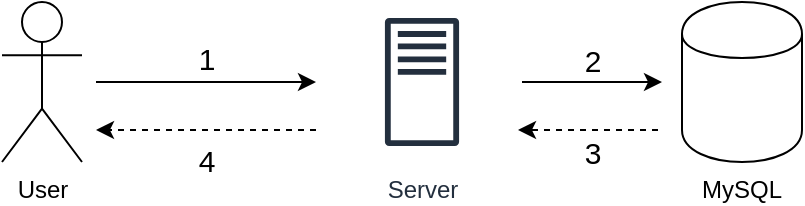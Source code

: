 <mxfile version="13.1.3" type="device"><diagram id="6ICPHhwf-MfFrKcgRQ9t" name="Page-1"><mxGraphModel dx="1298" dy="786" grid="1" gridSize="10" guides="1" tooltips="1" connect="1" arrows="1" fold="1" page="1" pageScale="1" pageWidth="850" pageHeight="1100" math="0" shadow="0"><root><mxCell id="0"/><mxCell id="1" parent="0"/><mxCell id="nxf1FFlRcVaSnVUdxe0r-2" value="User" style="shape=umlActor;verticalLabelPosition=bottom;labelBackgroundColor=#ffffff;verticalAlign=top;html=1;outlineConnect=0;" parent="1" vertex="1"><mxGeometry x="200" y="470" width="40" height="80" as="geometry"/></mxCell><mxCell id="nxf1FFlRcVaSnVUdxe0r-8" value="Server" style="outlineConnect=0;fontColor=#232F3E;gradientColor=none;strokeColor=#232F3E;fillColor=#ffffff;dashed=0;verticalLabelPosition=bottom;verticalAlign=top;align=center;html=1;fontSize=12;fontStyle=0;aspect=fixed;shape=mxgraph.aws4.resourceIcon;resIcon=mxgraph.aws4.traditional_server;" parent="1" vertex="1"><mxGeometry x="370" y="470" width="80" height="80" as="geometry"/></mxCell><mxCell id="nxf1FFlRcVaSnVUdxe0r-9" value="&lt;font style=&quot;font-size: 15px&quot;&gt;1&lt;/font&gt;" style="endArrow=classic;html=1;labelPosition=center;verticalLabelPosition=top;align=center;verticalAlign=bottom;" parent="1" edge="1"><mxGeometry width="50" height="50" relative="1" as="geometry"><mxPoint x="247" y="510" as="sourcePoint"/><mxPoint x="357" y="510" as="targetPoint"/></mxGeometry></mxCell><mxCell id="nxf1FFlRcVaSnVUdxe0r-10" value="&lt;font style=&quot;font-size: 15px&quot;&gt;4&lt;/font&gt;" style="endArrow=classic;html=1;endFill=1;labelPosition=center;verticalLabelPosition=bottom;align=center;verticalAlign=top;dashed=1;" parent="1" edge="1"><mxGeometry width="50" height="50" relative="1" as="geometry"><mxPoint x="357" y="534" as="sourcePoint"/><mxPoint x="247" y="534" as="targetPoint"/><Array as="points"/></mxGeometry></mxCell><mxCell id="nxf1FFlRcVaSnVUdxe0r-13" value="MySQL" style="shape=cylinder;whiteSpace=wrap;html=1;boundedLbl=1;backgroundOutline=1;verticalAlign=top;labelPosition=center;verticalLabelPosition=bottom;align=center;" parent="1" vertex="1"><mxGeometry x="540" y="470" width="60" height="80" as="geometry"/></mxCell><mxCell id="nxf1FFlRcVaSnVUdxe0r-15" value="" style="endArrow=classic;html=1;entryX=0;entryY=0.5;entryDx=0;entryDy=0;" parent="1" edge="1"><mxGeometry width="50" height="50" relative="1" as="geometry"><mxPoint x="460" y="510" as="sourcePoint"/><mxPoint x="530" y="510" as="targetPoint"/></mxGeometry></mxCell><mxCell id="nxf1FFlRcVaSnVUdxe0r-27" value="&lt;font style=&quot;font-size: 15px&quot;&gt;2&lt;br&gt;&lt;/font&gt;" style="text;html=1;resizable=0;points=[];align=center;verticalAlign=bottom;labelBackgroundColor=#ffffff;labelPosition=center;verticalLabelPosition=top;" parent="nxf1FFlRcVaSnVUdxe0r-15" vertex="1" connectable="0"><mxGeometry x="-0.114" y="1" relative="1" as="geometry"><mxPoint x="4" y="1" as="offset"/></mxGeometry></mxCell><mxCell id="nxf1FFlRcVaSnVUdxe0r-16" value="" style="endArrow=classic;html=1;endFill=1;dashed=1;" parent="1" edge="1"><mxGeometry width="50" height="50" relative="1" as="geometry"><mxPoint x="528" y="534" as="sourcePoint"/><mxPoint x="458" y="534" as="targetPoint"/></mxGeometry></mxCell><mxCell id="nxf1FFlRcVaSnVUdxe0r-31" value="3" style="text;html=1;resizable=0;points=[];align=center;verticalAlign=top;labelBackgroundColor=#ffffff;labelPosition=center;verticalLabelPosition=bottom;fontSize=15;" parent="nxf1FFlRcVaSnVUdxe0r-16" vertex="1" connectable="0"><mxGeometry x="-0.194" y="-1" relative="1" as="geometry"><mxPoint x="-5" y="-3" as="offset"/></mxGeometry></mxCell></root></mxGraphModel></diagram></mxfile>